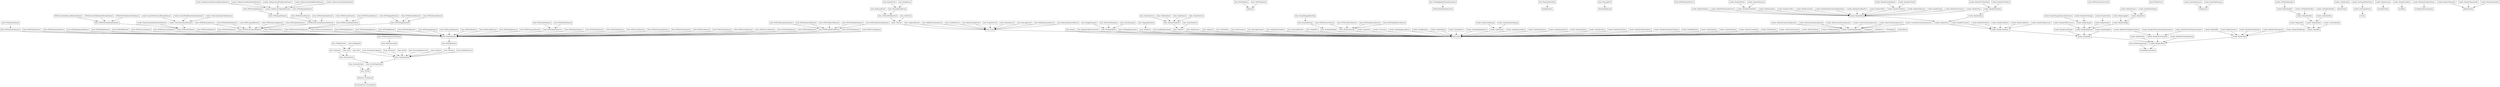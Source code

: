 digraph G{
	node [shape=record];
	Noncopyable [shape=record, label="<self> JavaScriptCore::Noncopyable"];
	TreeShared [shape=record, label="<self> WebCore::TreeShared"];
//! dom
    KeyboardEvent 			[shape=record, label="<self> dom::KeyboardEvent"];
    Range 			        [shape=record, label="<self> dom::Range"];
    XMLTokenizer 			[shape=record, label="<self> dom::XMLTokenizer"];
    ClassNodeList 			[shape=record, label="<self> dom::ClassNodeList"];
    MappedAttribute 		[shape=record, label="<self> dom::MappedAttribute"];
    ClipboardEvent 			[shape=record, label="<self> dom::ClipboardEvent"];
    UIEvent 			    [shape=record, label="<self> dom::UIEvent"];
    CDATASection 			[shape=record, label="<self> dom::CDATASection"];
    CharacterData 			[shape=record, label="<self> dom::CharacterData"];
    ChildNodeList 			[shape=record, label="<self> dom::ChildNodeList"];
    WebKitTransitionEvent 	[shape=record, label="<self> dom::WebKitTransitionEvent"];
    Attr 			        [shape=record, label="<self> dom::Attr"];
    OverflowEvent 			[shape=record, label="<self> dom::OverflowEvent"];
    BeforeUnloadEvent 		[shape=record, label="<self> dom::BeforeUnloadEvent"];
    StyledElement 			[shape=record, label="<self> dom::StyledElement"];
    wNode 			        [shape=record, label="<self> dom::wNode"];
    MouseRelatedEvent 		[shape=record, label="<self> dom::MouseRelatedEvent"];
    ContainerNode 			[shape=record, label="<self> dom::ContainerNode"];
    RangeException 			[shape=record, label="<self> dom::RangeException"];
    RegisteredEventListener	[shape=record, label="<self> dom::RegisteredEventListener"];
    MouseEvent 			    [shape=record, label="<self> dom::MouseEvent"];
    ProgressEvent 			[shape=record, label="<self> dom::ProgressEvent"];
    ExceptionBase 			[shape=record, label="<self> dom::ExceptionBase"];
    MutationEvent 			[shape=record, label="<self> dom::MutationEvent"];
    EditingText 			[shape=record, label="<self> dom::EditingText"];
    DocumentFragment 		[shape=record, label="<self> dom::DocumentFragment"];
    DOMCoreException 		[shape=record, label="<self> dom::DOMCoreException"];
    DOMImplementation 		[shape=record, label="<self> dom::DOMImplementation"];
    Attribute 			    [shape=record, label="<self> dom::Attribute"];
    Document 			    [shape=record, label="<self> dom::Document"];
    QualifiedNameImpl 		[shape=record, label="<self> dom::QualifiedNameImpl"];
    Entity 			        [shape=record, label="<self> dom::Entity"];
    MessageEvent 			[shape=record, label="<self> dom::MessageEvent"];
    ProcessingInstruction 	[shape=record, label="<self> dom::ProcessingInstruction"];
    NodeList 			    [shape=record, label="<self> dom::NodeList"];
    Notation 			    [shape=record, label="<self> dom::Notation"];
    NodeIterator 			[shape=record, label="<self> dom::NodeIterator"];
    CSSMappedAttributeDeclaration[shape=record, label="<self> dom::CSSMappedAttributeDeclaration"];
    Clipboard 			    [shape=record, label="<self> dom::Clipboard"];
    Event 			        [shape=record, label="<self> dom::Event"];
    NamedMappedAttrMap 		[shape=record, label="<self> dom::NamedMappedAttrMap"];
    UIEventWithKeyState 	[shape=record, label="<self> dom::UIEventWithKeyState"];
    TreeWalker 			    [shape=record, label="<self> dom::TreeWalker"];
    EventException 			[shape=record, label="<self> dom::EventException"];
    DocumentType 			[shape=record, label="<self> dom::DocumentType"];
    NamedAttrMap 			[shape=record, label="<self> dom::NamedAttrMap"];
    WheelEvent 				[shape=record, label="<self> dom::WheelEvent"];
    EventTargetNode 		[shape=record, label="<self> dom::EventTargetNode"];
    WebKitAnimationEvent 	[shape=record, label="<self> dom::WebKitAnimationEvent"];
    EventListener 			[shape=record, label="<self> dom::EventListener"];
    ElementRareData 		[shape=record, label="<self> dom::ElementRareData"];
    Element 				[shape=record, label="<self> dom::Element"];
    DynamicNodeList 		[shape=record, label="<self> dom::DynamicNodeList"];
    MessageChannel 			[shape=record, label="<self> dom::MessageChannel"];
    Comment 				[shape=record, label="<self> dom::Comment"];
    TagNodeList 			[shape=record, label="<self> dom::TagNodeList"];
    NodeFilterCondition 	[shape=record, label="<self> dom::NodeFilterCondition"];
    DedicatedWorker 		[shape=record, label="<self> dom::DedicatedWorker"];
    StaticNodeList 			[shape=record, label="<self> dom::StaticNodeList"];
    Text 					[shape=record, label="<self> dom::Text"];
    NodeFilter 				[shape=record, label="<self> dom::NodeFilter"];
    EntityReference 		[shape=record, label="<self> dom::EntityReference"];
    MessagePort 			[shape=record, label="<self> dom::MessagePort"];
    BeforeTextInsertedEvent	[shape=record, label="<self> dom::BeforeTextInsertedEvent"];
    NameNodeList 			[shape=record, label="<self> dom::NameNodeList"];
    NamedNodeMap 			[shape=record, label="<self> dom::NamedNodeMap"];
    TextEvent 			    [shape=record, label="<self> dom::TextEvent"];

//! html
	HTMLAnchorElement      	[shape=record,label="<self> html::HTMLAnchorElement"];
	HTMLAppletElement 		[shape=record,label="<self> html::HTMLAppletElement"];
	HTMLAreaElement 		[shape=record,label="<self> html::HTMLAreaElement"];
	HTMLAudioElement        [shape=record,label="<self> html::HTMLAudioElement"];
	HTMLBaseElement 		[shape=record,label="<self> html::HTMLBaseElement"];
	HTMLBaseFontElement 	[shape=record,label="<self> html::HTMLBaseFontElement"];
	HTMLBlockquoteElement   [shape=record,label="<self> html::HTMLBlockquoteElement"];
	HTMLBodyElement         [shape=record,label="<self> html::HTMLBodyElement"];
	HTMLBRElement 			[shape=record,label="<self> html::HTMLBRElement"];
	HTMLButtonElement       [shape=record,label="<self> html::HTMLButtonElement"];
	HTMLCanvasElement       [shape=record,label="<self> html::HTMLCanvasElement"];
	HTMLCollection          [shape=record,label="<self> html::HTMLCollection"];
	HTMLDirectoryElement    [shape=record,label="<self> html::HTMLDirectoryElement"];
	HTMLDivElement          [shape=record,label="<self> html::HTMLDivElement"];
	HTMLDListElement        [shape=record,label="<self> html::HTMLDListElement"];
	HTMLDocument            [shape=record,label="<self> html::HTMLDocument"];
	HTMLElementFactory 		[shape=record,label="<self> html::HTMLElementFactory"];
	HTMLElement             [shape=record,label="<self> html::HTMLElement"];
	HTMLEmbedElement        [shape=record,label="<self> html::HTMLEmbedElement"];
	HTMLFieldSetElement     [shape=record,label="<self> html::HTMLFieldSetElement"];
	HTMLFontElement         [shape=record,label="<self> html::HTMLFontElement"];
	HTMLFormCollection      [shape=record,label="<self> html::HTMLFormCollection"];
	HTMLFormControlElement  [shape=record,label="<self> html::HTMLFormControlElement"];
	HTMLFormElement         [shape=record,label="<self> html::HTMLFormElement"];
	HTMLFrameElementBase    [shape=record,label="<self> html::HTMLFrameElementBase"];
	HTMLFrameElement        [shape=record,label="<self> html::HTMLFrameElement"];
	HTMLFrameOwnerElement   [shape=record,label="<self> html::HTMLFrameOwnerElement"];
	HTMLFrameSetElement     [shape=record,label="<self> html::HTMLFrameSetElement"];
	HTMLHeadElement         [shape=record,label="<self> html::HTMLHeadElement"];
	HTMLHeadingElement      [shape=record,label="<self> html::HTMLHeadingElement"];
	HTMLHRElement           [shape=record,label="<self> html::HTMLHRElement"];
	HTMLHtmlElement         [shape=record,label="<self> html::HTMLHtmlElement"];
	HTMLIFrameElement       [shape=record,label="<self> html::HTMLIFrameElement"];
	HTMLImageElement        [shape=record,label="<self> html::HTMLImageElement"];
	HTMLImageLoader         [shape=record,label="<self> html::HTMLImageLoader"];
	HTMLInputElement        [shape=record,label="<self> html::HTMLInputElement"];
	HTMLIsIndexElement      [shape=record,label="<self> html::HTMLIsIndexElement"];
	HTMLKeygenElement       [shape=record,label="<self> html::HTMLKeygenElement"];
	HTMLLabelElement        [shape=record,label="<self> html::HTMLLabelElement"];
	HTMLLegendElement       [shape=record,label="<self> html::HTMLLegendElement"];
	HTMLLIElement           [shape=record,label="<self> html::HTMLLIElement"];
	HTMLLinkElement         [shape=record,label="<self> html::HTMLLinkElement"];
	HTMLMapElement          [shape=record,label="<self> html::HTMLMapElement"];
	HTMLMarqueeElement      [shape=record,label="<self> html::HTMLMarqueeElement"];
	HTMLMediaElement        [shape=record,label="<self> html::HTMLMediaElement"];
	HTMLMenuElement         [shape=record,label="<self> html::HTMLMenuElement"];
	HTMLMetaElement         [shape=record,label="<self> html::HTMLMetaElement"];
	HTMLModElement          [shape=record,label="<self> html::HTMLModElement"];
	HTMLNameCollection      [shape=record,label="<self> html::HTMLNameCollection"];
	HTMLObjectElement       [shape=record,label="<self> html::HTMLObjectElement"];
	HTMLOListElement        [shape=record,label="<self> html::HTMLOListElement"];
	HTMLOptGroupElement     [shape=record,label="<self> html::HTMLOptGroupElement"];
	HTMLOptionElement       [shape=record,label="<self> html::HTMLOptionElement"];
	HTMLOptionsCollection   [shape=record,label="<self> html::HTMLOptionsCollection"];
	HTMLParagraphElement    [shape=record,label="<self> html::HTMLParagraphElement"];
	HTMLParamElement        [shape=record,label="<self> html::HTMLParamElement"];
	HTMLParserErrorCodes    [shape=record,label="<self> html::HTMLParserErrorCodes"];
	HTMLParser              [shape=record,label="<self> html::HTMLParser"];
	HTMLPlugInElement       [shape=record,label="<self> html::HTMLPlugInElement"];
	HTMLPreElement          [shape=record,label="<self> html::HTMLPreElement"];
	HTMLQuoteElement        [shape=record,label="<self> html::HTMLQuoteElement"];
	HTMLScriptElement       [shape=record,label="<self> html::HTMLScriptElement"];
	HTMLSelectElement       [shape=record,label="<self> html::HTMLSelectElement"];
	HTMLSourceElement       [shape=record,label="<self> html::HTMLSourceElement"];
	HTMLStyleElement 		[shape=record,label="<self> html::HTMLStyleElement 	"];
	HTMLTableCaptionElement [shape=record,label="<self> html::HTMLTableCaptionElement"];
	HTMLTableCellElement    [shape=record,label="<self> html::HTMLTableCellElement"];
	HTMLTableColElement     [shape=record,label="<self> html::HTMLTableColElement"];
	HTMLTableElement        [shape=record,label="<self> html::HTMLTableElement"];
	HTMLTablePartElement    [shape=record,label="<self> html::HTMLTablePartElement"];
	HTMLTableRowElement     [shape=record,label="<self> html::HTMLTableRowElement"];
	HTMLTableRowsCollection [shape=record,label="<self> html::HTMLTableRowsCollection"];
	HTMLTableSectionElement [shape=record,label="<self> html::HTMLTableSectionElement"];
	HTMLTextAreaElement     [shape=record,label="<self> html::HTMLTextAreaElement"];
	HTMLTitleElement        [shape=record,label="<self> html::HTMLTitleElement"];
	HTMLTokenizer           [shape=record,label="<self> html::HTMLTokenizer"];
	HTMLUListElement        [shape=record,label="<self> html::HTMLUListElement"];
	HTMLVideoElement 		[shape=record,label="<self> html::HTMLVideoElement"];
	HTMLViewSourceDocument  [shape=record,label="<self> html::HTMLViewSourceDocument"];
	HTMLTextFieldInnerElement[shape=record,label="<self> html::HTMLTextFieldInnerElement"];
    //! render
    Animation                       [shape=record, label="<self> render::Animation"];
    AutoTableLayout                 [shape=record, label="<self> render::AutoTableLayout"];
    CursorList                      [shape=record, label="<self> render::CursorList"];
    EllipsisBox                     [shape=record, label="<self> render::EllipsisBox"];
    FixedTableLayout                [shape=record, label="<self> render::FixedTableLayout"];
    IdentityTransformOperation      [shape=record, label="<self> render::IdentityTransformOperation"];
    InlineBox                       [shape=record, label="<self> render::InlineBox"];
    InlineFlowBox                   [shape=record, label="<self> render::InlineFlowBox"];
    InlineRunBox                    [shape=record, label="<self> render::InlineRunBox"];
    InlineTextBox                   [shape=record, label="<self> render::InlineTextBox"];
    ListMarkerBox                   [shape=record, label="<self> render::ListMarkerBox"];
    MatrixTransformOperation        [shape=record, label="<self> render::MatrixTransformOperation"];
    MediaControlFullscreenButtonElement[shape=record, label="<self> render::MediaControlFullscreenButtonElement"];
    MediaControlInputElement        [shape=record, label="<self> render::MediaControlInputElement"];
    MediaControlMuteButtonElement   [shape=record, label="<self> render::MediaControlMuteButtonElement"];
    MediaControlPlayButtonElement   [shape=record, label="<self> render::MediaControlPlayButtonElement"];
    MediaControlSeekButtonElement   [shape=record, label="<self> render::MediaControlSeekButtonElement"];
    MediaControlShadowRootElement   [shape=record, label="<self> render::MediaControlShadowRootElement"];
    MediaControlTimelineElement     [shape=record, label="<self> render::MediaControlTimelineElement"];
    OutlineValue                    [shape=record, label="<self> render::OutlineValue"];
    PositionedFloatVector           [shape=record, label="<self> render::PositionedFloatVector"];
    PositionedVector                [shape=record, label="<self> render::PositionedVector"];
    RenderApplet                    [shape=record, label="<self> render::RenderApplet"];
    RenderBlock				        [shape=record, label="<self> render::RenderBlock"];
    RenderBox				        [shape=record, label="<self> render::RenderBox"];
    RenderBR				        [shape=record, label="<self> render::RenderBR"];
    RenderButton				    [shape=record, label="<self> render::RenderButton"];
    RenderContainer				    [shape=record, label="<self> render::RenderContainer"];
    RenderCounter				    [shape=record, label="<self> render::RenderCounter"];
    RenderFieldset				    [shape=record, label="<self> render::RenderFieldset"];
    RenderFileUploadControl			[shape=record, label="<self> render::RenderFileUploadControl"];
    RenderFlexibleBox				[shape=record, label="<self> render::RenderFlexibleBox"];
    RenderFlow				        [shape=record, label="<self> render::RenderFlow"];
    RenderForeignObject				[shape=record, label="<self> render::RenderForeignObject"];
    RenderFrame				        [shape=record, label="<self> render::RenderFrame"];
    RenderFrameSet				    [shape=record, label="<self> render::RenderFrameSet"];
    RenderHTMLCanvas				[shape=record, label="<self> render::RenderHTMLCanvas"];
    RenderImageGeneratedContent		[shape=record, label="<self> render::RenderImageGeneratedContent"];
    RenderImage				        [shape=record, label="<self> render::RenderImage"];
    RenderInline				    [shape=record, label="<self> render::RenderInline"];
    RenderLayer				        [shape=record, label="<self> render::RenderLayer"];
    RenderLegend				    [shape=record, label="<self> render::RenderLegend"];
    RenderListBox				    [shape=record, label="<self> render::RenderListBox"];
    RenderListItem				    [shape=record, label="<self> render::RenderListItem"];
    RenderListMarker				[shape=record, label="<self> render::RenderListMarker"];
    RenderMediaControlShadowRoot	[shape=record, label="<self> render::RenderMediaControlShadowRoot"];
    RenderMedia				        [shape=record, label="<self> render::RenderMedia"];
    RenderMenuList				    [shape=record, label="<self> render::RenderMenuList"];
    RenderObject				    [shape=record, label="<self> render::RenderObject"];
    RenderPartObject				[shape=record, label="<self> render::RenderPartObject"];
    RenderPart				        [shape=record, label="<self> render::RenderPart"];
    RenderPath				        [shape=record, label="<self> render::RenderPath"];
    RenderReplaced				    [shape=record, label="<self> render::RenderReplaced"];
    RenderReplica				    [shape=record, label="<self> render::RenderReplica"];
    RenderScrollbarPart				[shape=record, label="<self> render::RenderScrollbarPart"];
    RenderScrollbar				    [shape=record, label="<self> render::RenderScrollbar"];
    RenderScrollbarTheme			[shape=record, label="<self> render::RenderScrollbarTheme"];
    RenderSlider				    [shape=record, label="<self> render::RenderSlider"];
    RenderSVGBlock				    [shape=record, label="<self> render::RenderSVGBlock"];
    RenderSVGContainer				[shape=record, label="<self> render::RenderSVGContainer"];
    RenderSVGGradientStop			[shape=record, label="<self> render::RenderSVGGradientStop"];
    RenderSVGHiddenContainer		[shape=record, label="<self> render::RenderSVGHiddenContainer"];
    RenderSVGImage				    [shape=record, label="<self> render::RenderSVGImage"];
    RenderSVGInline				    [shape=record, label="<self> render::RenderSVGInline"];
    RenderSVGInlineText				[shape=record, label="<self> render::RenderSVGInlineText"];
    RenderSVGRoot				    [shape=record, label="<self> render::RenderSVGRoot"];
    RenderSVGTextPath				[shape=record, label="<self> render::RenderSVGTextPath"];
    RenderSVGText				    [shape=record, label="<self> render::RenderSVGText"];
    RenderSVGTransformableContainer	[shape=record, label="<self> render::RenderSVGTransformableContainer"];
    RenderSVGTSpan			    	[shape=record, label="<self> render::RenderSVGTSpan"];
    RenderSVGViewportContainer		[shape=record, label="<self> render::RenderSVGViewportContainer"];
    RenderTableCell			    	[shape=record, label="<self> render::RenderTableCell"];
    RenderTableCol				    [shape=record, label="<self> render::RenderTableCol"];
    RenderTable	        			[shape=record, label="<self> render::RenderTable"];
    RenderTableRow		    		[shape=record, label="<self> render::RenderTableRow"];
    RenderTableSection				[shape=record, label="<self> render::RenderTableSection"];
    RenderTextControl				[shape=record, label="<self> render::RenderTextControl"];
    RenderTextFragment				[shape=record, label="<self> render::RenderTextFragment"];
    RenderText				        [shape=record, label="<self> render::RenderText"];
    RenderThemeMac	    			[shape=record, label="<self> render::RenderThemeMac"];
    RenderThemeSafari				[shape=record, label="<self> render::RenderThemeSafari"];
    RenderThemeWin		    		[shape=record, label="<self> render::RenderThemeWin"];
    RenderVideo			        	[shape=record, label="<self> render::RenderVideo"];
    RenderView			        	[shape=record, label="<self> render::RenderView"];
    RenderWidget			    	[shape=record, label="<self> render::RenderWidget"];
    RenderWordBreak			    	[shape=record, label="<self> render::RenderWordBreak"];
    RootInlineBox			    	[shape=record, label="<self> render::RootInlineBox"];
    RotateTransformOperation		[shape=record, label="<self> render::RotateTransformOperation"];
    ScaleTransformOperation			[shape=record, label="<self> render::ScaleTransformOperation"];
    SearchFieldCancelButtonElement	[shape=record, label="<self> render::SearchFieldCancelButtonElement"];
    SearchFieldResultsButtonElement	[shape=record, label="<self> render::SearchFieldResultsButtonElement"];
    SkewTransformOperation			[shape=record, label="<self> render::SkewTransformOperation"];
    StyleBackgroundData				[shape=record, label="<self> render::StyleBackgroundData"];
    StyleBoxData			    	[shape=record, label="<self> render::StyleBoxData"];
    StyleCachedImage				[shape=record, label="<self> render::StyleCachedImage"];
    StyleClipData			    	[shape=record, label="<self> render::StyleClipData"];
    StyleFillData			    	[shape=record, label="<self> render::StyleFillData"];
    StyleFlexibleBoxData			[shape=record, label="<self> render::StyleFlexibleBoxData"];
    StyleGeneratedImage				[shape=record, label="<self> render::StyleGeneratedImage"];
    StyleImage			        	[shape=record, label="<self> render::StyleImage"];
    StyleInheritedData				[shape=record, label="<self> render::StyleInheritedData"];
    StyleMarkerData			    	[shape=record, label="<self> render::StyleMarkerData"];
    StyleMarqueeData				[shape=record, label="<self> render::StyleMarqueeData"];
    StyleMaskData		    		[shape=record, label="<self> render::StyleMaskData"];
    StyleMiscData		    		[shape=record, label="<self> render::StyleMiscData"];
    StyleMultiColData				[shape=record, label="<self> render::StyleMultiColData"];
    StyleRareInheritedData			[shape=record, label="<self> render::StyleRareInheritedData"];
    StyleRareNonInheritedData		[shape=record, label="<self> render::StyleRareNonInheritedData"];
    StyleReflection			    	[shape=record, label="<self> render::StyleReflection"];
    StyleStopData			    	[shape=record, label="<self> render::StyleStopData"];
    StyleStrokeData			    	[shape=record, label="<self> render::StyleStrokeData"];
    StyleSurroundData				[shape=record, label="<self> render::StyleSurroundData"];
    StyleTextData			    	[shape=record, label="<self> render::StyleTextData"];
    StyleTransformData				[shape=record, label="<self> render::StyleTransformData"];
    StyleVisualData			    	[shape=record, label="<self> render::StyleVisualData"];
    SVGInlineFlowBox				[shape=record, label="<self> render::SVGInlineFlowBox"];
    SVGInlineTextBox				[shape=record, label="<self> render::SVGInlineTextBox"];
    SVGRenderStyle			    	[shape=record, label="<self> render::SVGRenderStyle"];
    SVGRootInlineBox				[shape=record, label="<self> render::SVGRootInlineBox"];
    TextControlInnerElement			[shape=record, label="<self> render::TextControlInnerElement"];
    TextControlInnerTextElement		[shape=record, label="<self> render::TextControlInnerTextElement"];
    TransformOperation			    [shape=record, label="<self> render::TransformOperation"];
    TranslateTransformOperation		[shape=record, label="<self> render::TranslateTransformOperation"];

	TreeShared -> Noncopyable ;
//! dom
    KeyboardEvent -> UIEventWithKeyState;
    Range -> RefCounted;
    XMLTokenizer -> Tokenizer;
    ClassNodeList -> DynamicNodeList;
    MappedAttribute -> Attribute;
    ClipboardEvent -> Event;
    UIEvent -> Event;
    CDATASection -> Text;
    CharacterData -> EventTargetNode;
    ChildNodeList -> DynamicNodeList;
    WebKitTransitionEvent -> Event;
    Attr -> ContainerNode;
    OverflowEvent -> Event;
    BeforeUnloadEvent -> Event;
    StyledElement -> Element;
    wNode -> TreeShared;
    MouseRelatedEvent -> UIEventWithKeyState;
    ContainerNode -> EventTargetNode;
    RangeException -> ExceptionBase;
    RegisteredEventListener -> RefCounted;
    MouseEvent -> MouseRelatedEvent;
    ProgressEvent -> Event;
    ExceptionBase -> RefCounted;
    MutationEvent -> Event;
    EditingText -> Text;
    DocumentFragment -> ContainerNode;
    DOMCoreException -> ExceptionBase;
    DOMImplementation -> RefCounted;
    Attribute -> RefCounted;
    Document -> ContainerNode;
    QualifiedNameImpl -> RefCounted;
    Entity -> ContainerNode;
    MessageEvent -> Event;
    ProcessingInstruction -> ContainerNode;
    NodeList -> RefCounted;
    Notation -> ContainerNode;
    NodeIterator -> RefCounted;
    CSSMappedAttributeDeclaration -> CSSMutableStyleDeclaration;
    Clipboard -> RefCounted;
    Event -> RefCounted;
    NamedMappedAttrMap -> NamedAttrMap;
    UIEventWithKeyState -> UIEvent;
    TreeWalker -> RefCounted;
    EventException -> ExceptionBase;
    DocumentType -> wNode;
    NamedAttrMap -> NamedNodeMap;
    WheelEvent -> MouseRelatedEvent;
    EventTargetNode -> wNode;
    WebKitAnimationEvent -> Event;
    EventListener -> RefCounted;
    ElementRareData -> NodeRareData;
    Element -> ContainerNode;
    DynamicNodeList -> NodeList;
    MessageChannel -> RefCounted;
    Comment -> CharacterData;
    TagNodeList -> DynamicNodeList;
    NodeFilterCondition -> RefCounted;
    DedicatedWorker -> RefCounted;
    StaticNodeList -> NodeList;
    Text -> CharacterData;
    NodeFilter -> RefCounted;
    EntityReference -> ContainerNode;
    MessagePort -> ThreadSafeShared;
    BeforeTextInsertedEvent -> Event;
    NameNodeList -> DynamicNodeList;
    NamedNodeMap -> RefCounted;
    TextEvent -> UIEvent;

    // html
    HTMLAnchorElement -> HTMLElement;
    HTMLAppletElement -> HTMLPlugInElement;
    HTMLAreaElement -> HTMLAnchorElement;
    HTMLAudioElement -> HTMLMediaElement;
    HTMLBaseElement -> HTMLElement;
    HTMLBaseFontElement -> HTMLElement;
    HTMLBlockquoteElement -> HTMLElement;
    HTMLBodyElement -> HTMLElement;
    HTMLBRElement -> HTMLElement;
    HTMLButtonElement -> HTMLFormControlElement;
    HTMLCanvasElement -> HTMLElement;
    HTMLCollection -> RefCounted;
    HTMLDirectoryElement -> HTMLElement;
    HTMLDivElement -> HTMLElement;
    HTMLDListElement -> HTMLElement;
    HTMLDocument -> Document;
    HTMLElement -> StyledElement;
    HTMLEmbedElement -> HTMLPlugInElement;
    HTMLFieldSetElement -> HTMLFormControlElement;
    HTMLFontElement -> HTMLElement;
    HTMLFormCollection -> HTMLCollection;
    HTMLFormControlElement -> HTMLElement;
    HTMLFormControlElementWithState -> HTMLFormControlElement;
    HTMLFormElement -> HTMLElement;
    HTMLFrameElementBase -> HTMLFrameOwnerElement;
    HTMLFrameElement -> HTMLFrameElementBase;
    HTMLFrameOwnerElement -> HTMLElement;
    HTMLFrameSetElement -> HTMLElement;
    HTMLHeadElement -> HTMLElement;
    HTMLHeadingElement -> HTMLElement;
    HTMLHRElement -> HTMLElement;
    HTMLHtmlElement -> HTMLElement;
    HTMLIFrameElement -> HTMLFrameElementBase;
    HTMLImageElement -> HTMLElement;
    HTMLImageLoader -> CachedResourceClient;
    HTMLInputElement -> HTMLFormControlElementWithState;
    HTMLIsIndexElement -> HTMLInputElement;
    HTMLKeygenElement -> HTMLSelectElement;
    HTMLLabelElement -> HTMLElement;
    HTMLLegendElement -> HTMLFormControlElement;
    HTMLLIElement -> HTMLElement;
    HTMLLinkElement -> HTMLElement;
    HTMLMapElement -> HTMLElement;
    HTMLMarqueeElement -> HTMLElement;
    HTMLMediaElement -> HTMLElement;
    HTMLMenuElement -> HTMLElement;
    HTMLMetaElement -> HTMLElement;
    HTMLModElement -> HTMLElement;
    HTMLNameCollection -> HTMLCollection;
    HTMLObjectElement -> HTMLPlugInElement;
    HTMLOListElement -> HTMLElement;
    HTMLOptGroupElement -> HTMLFormControlElement;
    HTMLOptionElement -> HTMLFormControlElement;
    HTMLOptionsCollection -> HTMLCollection;
    HTMLParagraphElement -> HTMLElement;
    HTMLParamElement -> HTMLElement;
    HTMLPlugInElement -> HTMLFrameOwnerElement;
    HTMLPreElement -> HTMLElement;
    HTMLQuoteElement -> HTMLElement;
    HTMLScriptElement -> HTMLElement;
    HTMLSearchFieldCancelButtonElement -> HTMLTextFieldInnerElement;
    HTMLSearchFieldResultsButtonElement -> HTMLTextFieldInnerElement;
    HTMLSelectElement -> HTMLFormControlElementWithState;
    HTMLSourceElement -> HTMLElement;
    HTMLStyleElement -> HTMLElement;
    HTMLTableCaptionElement -> HTMLTablePartElement;
    HTMLTableCellElement -> HTMLTablePartElement;
    HTMLTableColElement -> HTMLTablePartElement;
    HTMLTableElement -> HTMLElement;
    HTMLTablePartElement -> HTMLElement;
    HTMLTableRowElement -> HTMLTablePartElement;
    HTMLTableRowsCollection -> HTMLCollection;
    HTMLTableSectionElement -> HTMLTablePartElement;
    HTMLTextAreaElement -> HTMLFormControlElementWithState;
    HTMLTextFieldInnerElement -> HTMLDivElement;
    HTMLTextFieldInnerTextElement -> HTMLTextFieldInnerElement;
    HTMLTitleElement -> HTMLElement;
    HTMLTokenizer -> Tokenizer;
    HTMLUListElement -> HTMLElement;
    HTMLVideoElement -> HTMLMediaElement;
    HTMLViewSourceDocument -> HTMLDocument;
    ImageData -> RefCounted;
    MediaError -> RefCounted;
    TimeRanges -> RefCounted;
    VoidCallback -> RefCounted;

    //! render 
    Animation -> RefCounted;
    AutoTableLayout -> TableLayout;
    CursorList -> RefCounted;
    EllipsisBox -> InlineBox;
    FixedTableLayout -> TableLayout;
    IdentityTransformOperation -> TransformOperation;
    InlineFlowBox -> InlineRunBox;
    InlineRunBox -> InlineBox;
    InlineTextBox -> InlineRunBox;
    ListMarkerBox -> InlineBox;
    MatrixTransformOperation -> TransformOperation;
    MediaControlFullscreenButtonElement -> MediaControlInputElement;
    MediaControlInputElement -> HTMLInputElement;
    MediaControlMuteButtonElement -> MediaControlInputElement;
    MediaControlPlayButtonElement -> MediaControlInputElement;
    MediaControlSeekButtonElement -> MediaControlInputElement;
    MediaControlShadowRootElement -> HTMLDivElement;
    MediaControlTimelineElement -> MediaControlInputElement;
    OutlineValue -> BorderValue;
    PositionedFloatVector -> PositionedVector;
    PositionedVector -> Vector;
    RenderApplet -> RenderWidget;
    RenderBlock -> RenderFlow;
    RenderBox -> RenderObject;
    RenderBR -> RenderText;
    RenderButton -> RenderFlexibleBox;
    RenderContainer -> RenderBox;
    RenderCounter -> RenderText;
    RenderFieldset -> RenderBlock;
    RenderFileUploadControl -> RenderBlock;
    RenderFlexibleBox -> RenderBlock;
    RenderFlow -> RenderContainer;
    RenderForeignObject -> RenderSVGBlock;
    RenderFrame -> RenderPart;
    RenderFrameSet -> RenderContainer;
    RenderHTMLCanvas -> RenderReplaced;
    RenderImageGeneratedContent -> RenderImage;
    RenderImage -> RenderReplaced;
    RenderInline -> RenderFlow;
    RenderLayer -> ScrollbarClient;
    RenderLegend -> RenderBlock;
    RenderListBox -> RenderBlock;
    RenderListItem -> RenderBlock;
    RenderListMarker -> RenderBox;
    RenderMediaControlShadowRoot -> RenderBlock;
    RenderMedia -> RenderReplaced;
    RenderMenuList -> RenderFlexibleBox;
    RenderObject -> CachedResourceClient;
    RenderPartObject -> RenderPart;
    RenderPart -> RenderWidget;
    RenderPath -> RenderObject;
    RenderReplaced -> RenderBox;
    RenderReplica -> RenderBox;
    RenderScrollbarPart -> RenderBlock;
    RenderScrollbar -> Scrollbar;
    RenderScrollbarTheme -> ScrollbarThemeComposite;
    RenderSlider -> RenderBlock;
    RenderSVGBlock -> RenderBlock;
    RenderSVGContainer -> RenderObject;
    RenderSVGGradientStop -> RenderObject;
    RenderSVGHiddenContainer -> RenderSVGContainer;
    RenderSVGImage -> RenderImage;
    RenderSVGInline -> RenderInline;
    RenderSVGInlineText -> RenderText;
    RenderSVGRoot -> RenderContainer;
    RenderSVGTextPath -> RenderSVGInline;
    RenderSVGText -> RenderSVGBlock;
    RenderSVGTransformableContainer -> RenderSVGContainer;
    RenderSVGTSpan -> RenderSVGInline;
    RenderSVGViewportContainer -> RenderSVGContainer;
    RenderTableCell -> RenderBlock;
    RenderTableCol -> RenderContainer;
    RenderTable -> RenderBlock;
    RenderTableRow -> RenderContainer;
    RenderTableSection -> RenderContainer;
    RenderTextControl -> RenderBlock;
    RenderTextFragment -> RenderText;
    RenderText -> RenderObject;
    RenderThemeMac -> RenderTheme;
    RenderThemeSafari -> RenderTheme;
    RenderThemeWin -> RenderTheme;
    RenderVideo -> RenderMedia;
    RenderView -> RenderBlock;
    RenderWidget -> RenderReplaced;
    RenderWordBreak -> RenderText;
    RootInlineBox -> InlineFlowBox;
    RotateTransformOperation -> TransformOperation;
    ScaleTransformOperation -> TransformOperation;
    SearchFieldCancelButtonElement -> TextControlInnerElement;
    SearchFieldResultsButtonElement -> TextControlInnerElement;
    SkewTransformOperation -> TransformOperation;
    StyleBackgroundData -> RefCounted;
    StyleBoxData -> RefCounted;
    StyleCachedImage -> StyleImage;
    StyleClipData -> RefCounted;
    StyleFillData -> RefCounted;
    StyleFlexibleBoxData -> RefCounted;
    StyleGeneratedImage -> StyleImage;
    StyleImage -> RefCounted;
    StyleInheritedData -> RefCounted;
    StyleMarkerData -> RefCounted;
    StyleMarqueeData -> RefCounted;
    StyleMaskData -> RefCounted;
    StyleMiscData -> RefCounted;
    StyleMultiColData -> RefCounted;
    StyleRareInheritedData -> RefCounted;
    StyleRareNonInheritedData -> RefCounted;
    StyleReflection -> RefCounted;
    StyleStopData -> RefCounted;
    StyleStrokeData -> RefCounted;
    StyleSurroundData -> RefCounted;
    StyleTextData -> RefCounted;
    StyleTransformData -> RefCounted;
    StyleVisualData -> RefCounted;
    SVGInlineFlowBox -> InlineFlowBox;
    SVGInlineTextBox -> InlineTextBox;
    SVGRenderStyle -> RefCounted;
    SVGRootInlineBox -> RootInlineBox;
    TextControlInnerElement -> HTMLDivElement;
    TextControlInnerTextElement -> TextControlInnerElement;
    TransformOperation -> RefCounted;
    TranslateTransformOperation -> TransformOperation;
}
